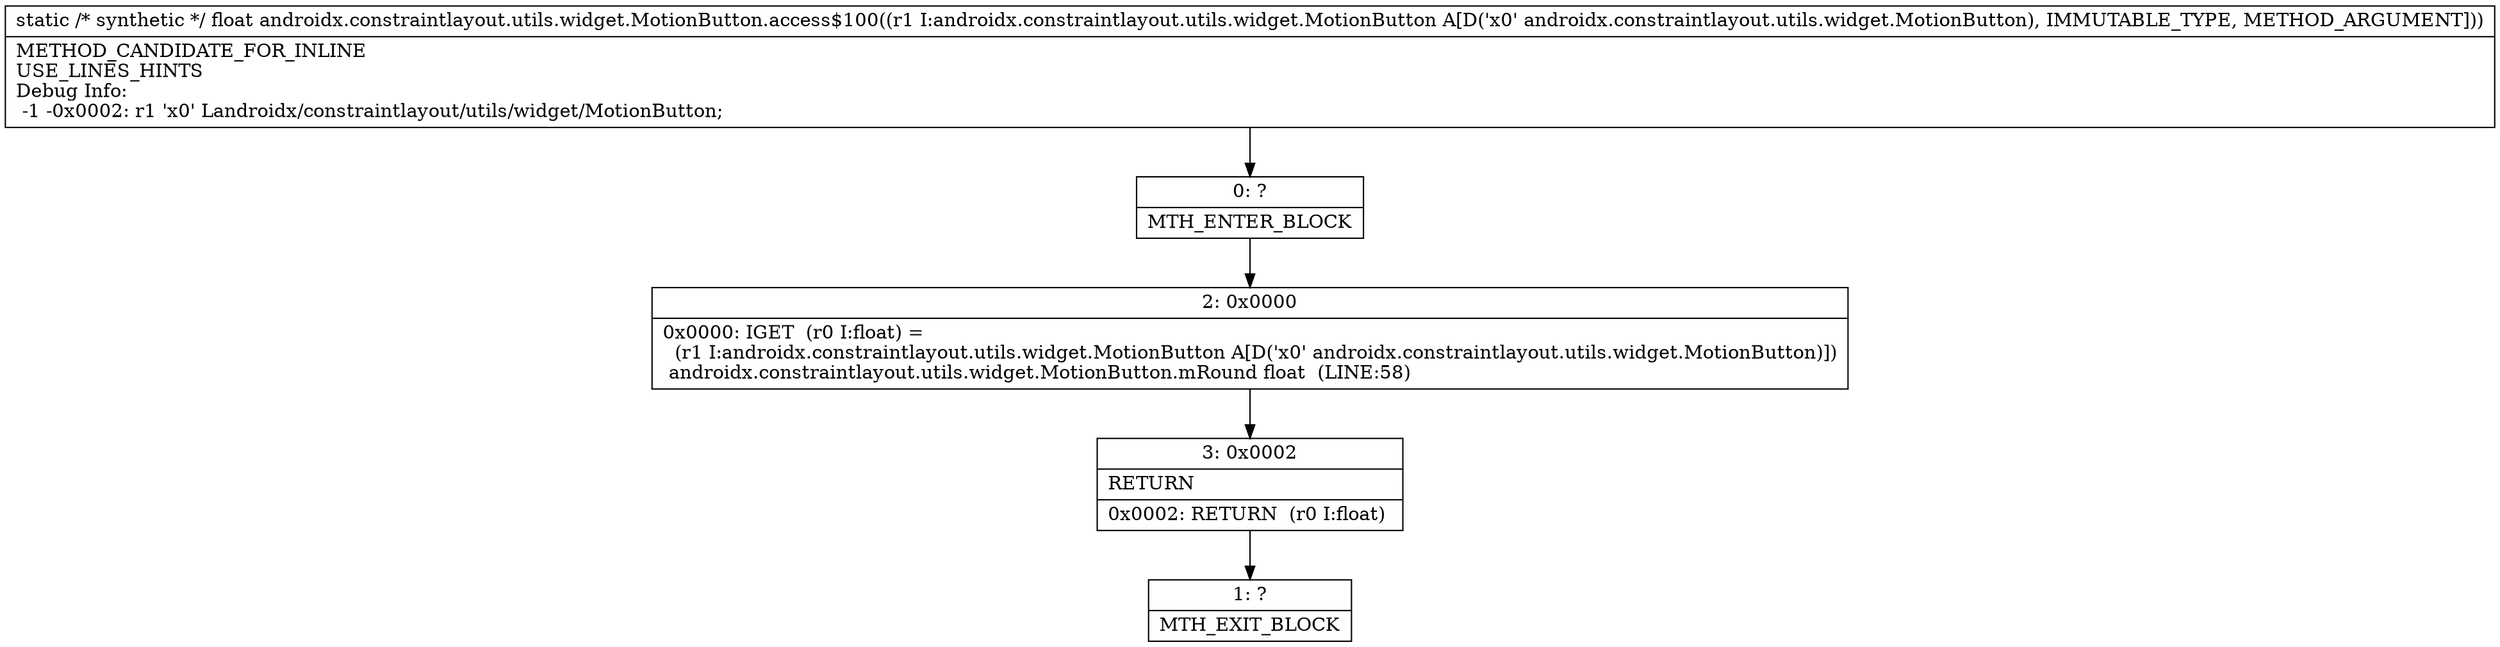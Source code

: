 digraph "CFG forandroidx.constraintlayout.utils.widget.MotionButton.access$100(Landroidx\/constraintlayout\/utils\/widget\/MotionButton;)F" {
Node_0 [shape=record,label="{0\:\ ?|MTH_ENTER_BLOCK\l}"];
Node_2 [shape=record,label="{2\:\ 0x0000|0x0000: IGET  (r0 I:float) = \l  (r1 I:androidx.constraintlayout.utils.widget.MotionButton A[D('x0' androidx.constraintlayout.utils.widget.MotionButton)])\l androidx.constraintlayout.utils.widget.MotionButton.mRound float  (LINE:58)\l}"];
Node_3 [shape=record,label="{3\:\ 0x0002|RETURN\l|0x0002: RETURN  (r0 I:float) \l}"];
Node_1 [shape=record,label="{1\:\ ?|MTH_EXIT_BLOCK\l}"];
MethodNode[shape=record,label="{static \/* synthetic *\/ float androidx.constraintlayout.utils.widget.MotionButton.access$100((r1 I:androidx.constraintlayout.utils.widget.MotionButton A[D('x0' androidx.constraintlayout.utils.widget.MotionButton), IMMUTABLE_TYPE, METHOD_ARGUMENT]))  | METHOD_CANDIDATE_FOR_INLINE\lUSE_LINES_HINTS\lDebug Info:\l  \-1 \-0x0002: r1 'x0' Landroidx\/constraintlayout\/utils\/widget\/MotionButton;\l}"];
MethodNode -> Node_0;Node_0 -> Node_2;
Node_2 -> Node_3;
Node_3 -> Node_1;
}

